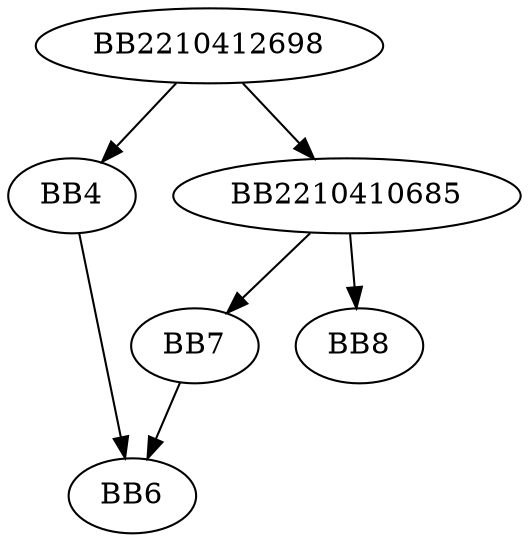 digraph G{
	BB2210412698->BB4;
	BB2210412698->BB2210410685;
	BB4->BB6;
	BB2210410685->BB7;
	BB2210410685->BB8;
	BB7->BB6;
}
